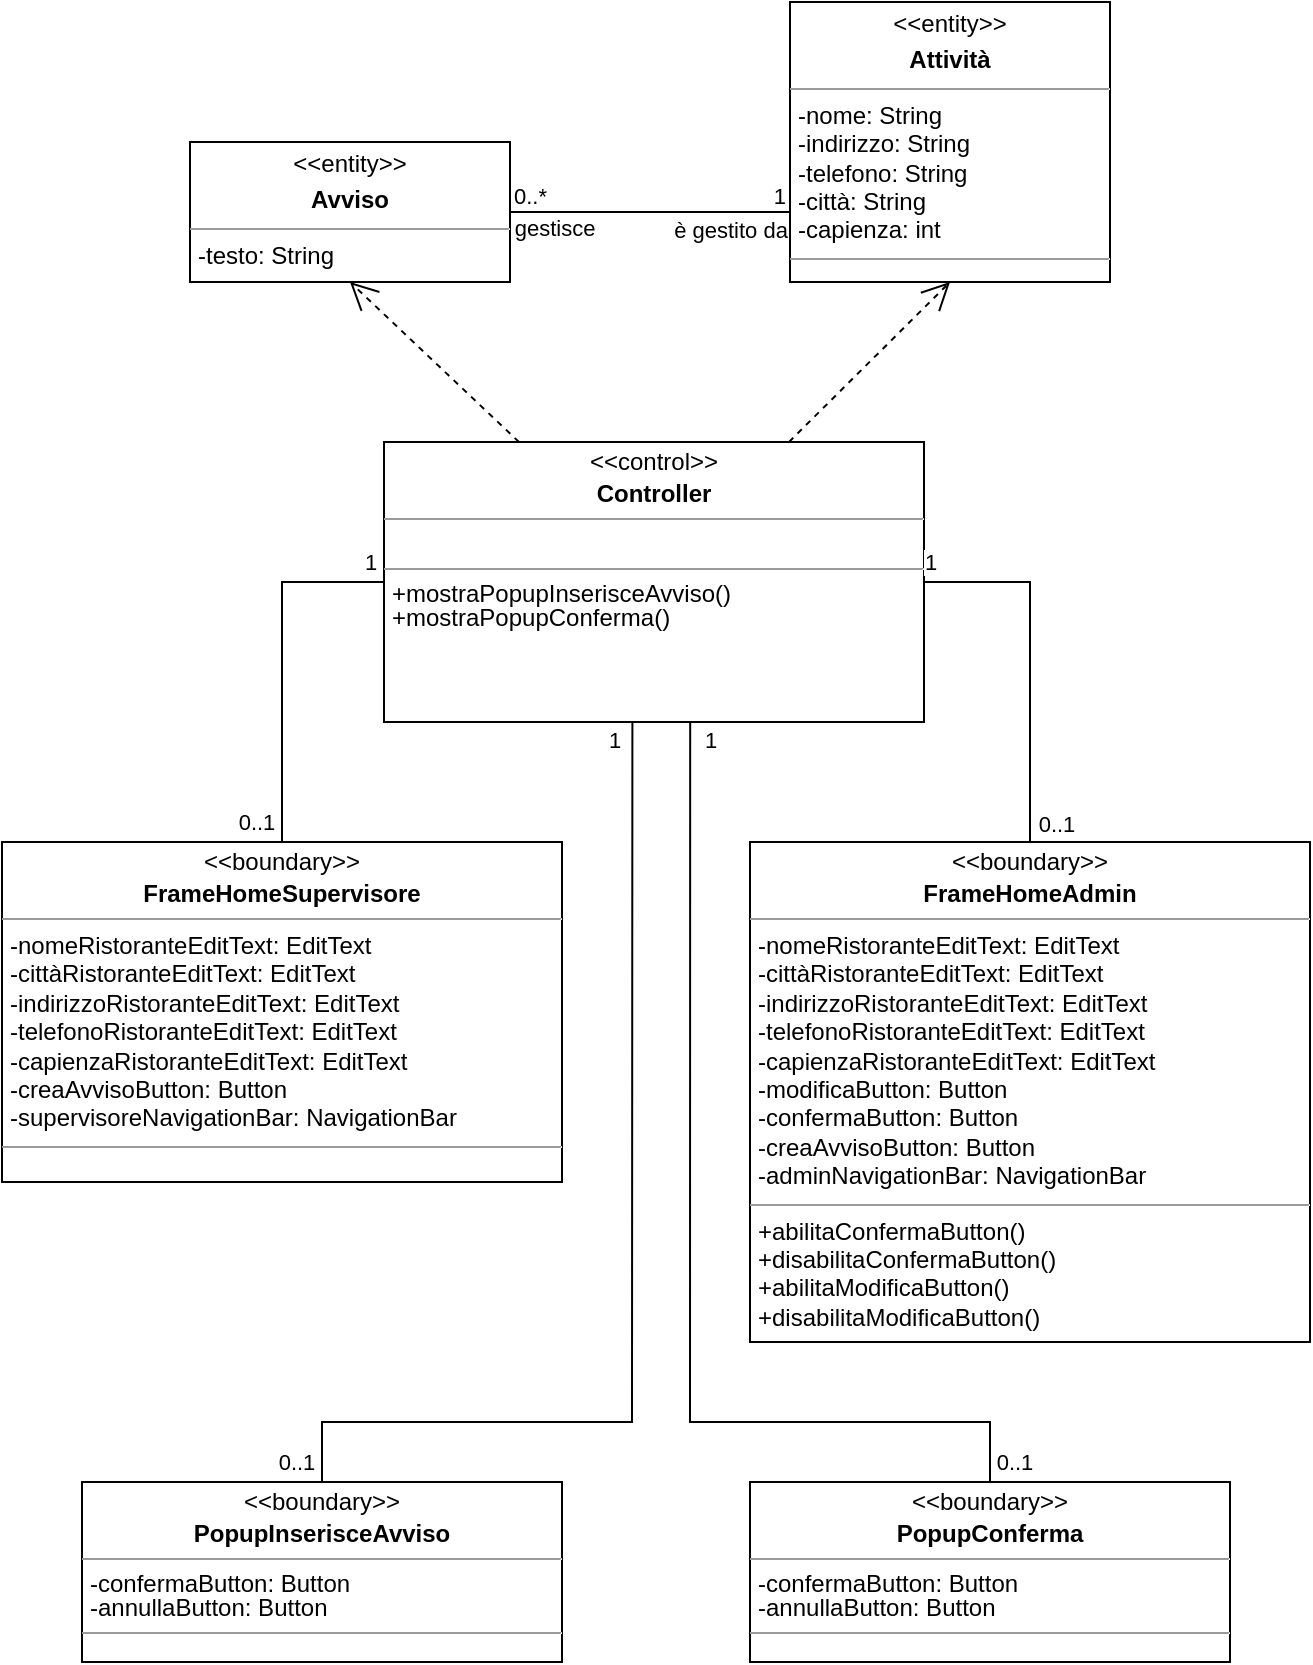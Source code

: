 <mxfile version="20.8.3" type="github">
  <diagram id="A2DiS_3SIA8T0WvpOrg7" name="Pagina-1">
    <mxGraphModel dx="1050" dy="541" grid="1" gridSize="10" guides="1" tooltips="1" connect="1" arrows="1" fold="1" page="1" pageScale="1" pageWidth="827" pageHeight="1169" math="0" shadow="0">
      <root>
        <mxCell id="0" />
        <mxCell id="1" parent="0" />
        <mxCell id="smrWkmQxFFEiix12zCdJ-4" value="&lt;p style=&quot;margin: 4px 0px 0px; text-align: center; line-height: 100%;&quot;&gt;&amp;lt;&amp;lt;boundary&amp;gt;&amp;gt;&lt;/p&gt;&lt;p style=&quot;margin: 4px 0px 0px; text-align: center; line-height: 100%;&quot;&gt;&lt;b&gt;FrameHomeAdmin&lt;/b&gt;&lt;/p&gt;&lt;hr size=&quot;1&quot;&gt;&lt;p style=&quot;border-color: var(--border-color); margin: 0px 0px 0px 4px;&quot;&gt;-nomeRistoranteEditText: EditText&lt;/p&gt;&lt;p style=&quot;border-color: var(--border-color); margin: 0px 0px 0px 4px;&quot;&gt;&lt;span style=&quot;border-color: var(--border-color); background-color: initial;&quot;&gt;-cittàRistoranteEditText: EditText&lt;/span&gt;&lt;/p&gt;&lt;p style=&quot;border-color: var(--border-color); margin: 0px 0px 0px 4px;&quot;&gt;&lt;span style=&quot;border-color: var(--border-color); background-color: initial;&quot;&gt;-indirizzoRistoranteEditText: EditText&lt;/span&gt;&lt;/p&gt;&lt;p style=&quot;border-color: var(--border-color); margin: 0px 0px 0px 4px;&quot;&gt;&lt;span style=&quot;border-color: var(--border-color); background-color: initial;&quot;&gt;-telefonoRistoranteEditText: EditText&lt;/span&gt;&lt;/p&gt;&lt;p style=&quot;border-color: var(--border-color); margin: 0px 0px 0px 4px;&quot;&gt;-capienzaRistoranteEditText: EditText&lt;/p&gt;&lt;p style=&quot;border-color: var(--border-color); margin: 0px 0px 0px 4px;&quot;&gt;-modificaButton: Button&lt;/p&gt;&lt;p style=&quot;border-color: var(--border-color); margin: 0px 0px 0px 4px;&quot;&gt;-confermaButton: Button&lt;/p&gt;&lt;p style=&quot;margin:0px;margin-left:4px;&quot;&gt;-creaAvvisoButton: Button&lt;/p&gt;&lt;p style=&quot;margin:0px;margin-left:4px;&quot;&gt;-adminNavigationBar: NavigationBar&lt;/p&gt;&lt;hr size=&quot;1&quot;&gt;&lt;p style=&quot;margin:0px;margin-left:4px;&quot;&gt;&lt;span style=&quot;background-color: initial;&quot;&gt;+abilitaConfermaButton()&lt;/span&gt;&lt;br&gt;&lt;/p&gt;&lt;p style=&quot;border-color: var(--border-color); margin: 0px 0px 0px 4px;&quot;&gt;+disabilitaConfermaButton()&lt;br style=&quot;border-color: var(--border-color);&quot;&gt;&lt;/p&gt;&lt;p style=&quot;border-color: var(--border-color); margin: 0px 0px 0px 4px;&quot;&gt;+abilitaModificaButton()&lt;/p&gt;&lt;p style=&quot;border-color: var(--border-color); margin: 0px 0px 0px 4px;&quot;&gt;+disabilitaModificaButton()&lt;/p&gt;" style="verticalAlign=top;align=left;overflow=fill;fontSize=12;fontFamily=Helvetica;html=1;spacing=2;" parent="1" vertex="1">
          <mxGeometry x="460" y="560" width="280" height="250" as="geometry" />
        </mxCell>
        <mxCell id="smrWkmQxFFEiix12zCdJ-5" value="&lt;p style=&quot;margin: 4px 0px 0px; text-align: center; line-height: 100%;&quot;&gt;&amp;lt;&amp;lt;boundary&amp;gt;&amp;gt;&lt;/p&gt;&lt;p style=&quot;margin: 4px 0px 0px; text-align: center; line-height: 100%;&quot;&gt;&lt;b&gt;PopupInserisceAvviso&lt;/b&gt;&lt;/p&gt;&lt;hr style=&quot;line-height: 100%;&quot; size=&quot;1&quot;&gt;&lt;p style=&quot;margin: 0px 0px 0px 4px; line-height: 100%;&quot;&gt;&lt;span style=&quot;background-color: initial;&quot;&gt;-confermaButton: Button&lt;/span&gt;&lt;br&gt;&lt;/p&gt;&lt;p style=&quot;margin: 0px 0px 0px 4px; line-height: 100%;&quot;&gt;-annullaButton: Button&lt;/p&gt;&lt;hr style=&quot;line-height: 100%;&quot; size=&quot;1&quot;&gt;&lt;p style=&quot;margin: 0px 0px 0px 4px; line-height: 100%;&quot;&gt;&lt;br&gt;&lt;/p&gt;" style="verticalAlign=top;align=left;overflow=fill;fontSize=12;fontFamily=Helvetica;html=1;" parent="1" vertex="1">
          <mxGeometry x="126" y="880" width="240" height="90" as="geometry" />
        </mxCell>
        <mxCell id="smrWkmQxFFEiix12zCdJ-6" value="&lt;p style=&quot;margin: 4px 0px 0px; text-align: center; line-height: 100%;&quot;&gt;&amp;lt;&amp;lt;boundary&amp;gt;&amp;gt;&lt;/p&gt;&lt;p style=&quot;margin: 4px 0px 0px; text-align: center; line-height: 100%;&quot;&gt;&lt;b&gt;PopupConferma&lt;/b&gt;&lt;/p&gt;&lt;hr style=&quot;line-height: 100%;&quot; size=&quot;1&quot;&gt;&lt;p style=&quot;margin: 0px 0px 0px 4px; line-height: 100%;&quot;&gt;&lt;span style=&quot;background-color: initial;&quot;&gt;-confermaButton: Button&lt;/span&gt;&lt;br&gt;&lt;/p&gt;&lt;p style=&quot;margin: 0px 0px 0px 4px; line-height: 100%;&quot;&gt;-annullaButton: Button&lt;/p&gt;&lt;hr style=&quot;line-height: 100%;&quot; size=&quot;1&quot;&gt;&lt;p style=&quot;margin: 0px 0px 0px 4px; line-height: 100%;&quot;&gt;&lt;br&gt;&lt;/p&gt;" style="verticalAlign=top;align=left;overflow=fill;fontSize=12;fontFamily=Helvetica;html=1;" parent="1" vertex="1">
          <mxGeometry x="460" y="880" width="240" height="90" as="geometry" />
        </mxCell>
        <mxCell id="smrWkmQxFFEiix12zCdJ-7" value="&lt;p style=&quot;margin: 4px 0px 0px; text-align: center; line-height: 100%;&quot;&gt;&amp;lt;&amp;lt;control&amp;gt;&amp;gt;&lt;/p&gt;&lt;p style=&quot;margin: 4px 0px 0px; text-align: center; line-height: 100%;&quot;&gt;&lt;b&gt;Controller&lt;/b&gt;&lt;/p&gt;&lt;hr size=&quot;1&quot;&gt;&lt;p style=&quot;margin: 0px 0px 0px 4px; line-height: 100%;&quot;&gt;&lt;br&gt;&lt;/p&gt;&lt;hr size=&quot;1&quot;&gt;&lt;p style=&quot;margin: 0px 0px 0px 4px; line-height: 100%;&quot;&gt;&lt;span style=&quot;background-color: initial;&quot;&gt;+mostraPopupInserisceAvviso()&lt;/span&gt;&lt;br&gt;&lt;/p&gt;&lt;p style=&quot;margin: 0px 0px 0px 4px; line-height: 100%;&quot;&gt;+mostraPopupConferma()&lt;/p&gt;&lt;p style=&quot;margin: 0px 0px 0px 4px; line-height: 100%;&quot;&gt;&lt;br&gt;&lt;/p&gt;" style="verticalAlign=top;align=left;overflow=fill;fontSize=12;fontFamily=Helvetica;html=1;" parent="1" vertex="1">
          <mxGeometry x="277" y="360" width="270" height="140" as="geometry" />
        </mxCell>
        <mxCell id="smrWkmQxFFEiix12zCdJ-11" value="" style="endArrow=none;html=1;rounded=0;exitX=0.5;exitY=0;exitDx=0;exitDy=0;entryX=1;entryY=0.5;entryDx=0;entryDy=0;" parent="1" source="smrWkmQxFFEiix12zCdJ-4" target="smrWkmQxFFEiix12zCdJ-7" edge="1">
          <mxGeometry width="50" height="50" relative="1" as="geometry">
            <mxPoint x="392" y="640" as="sourcePoint" />
            <mxPoint x="442" y="590" as="targetPoint" />
            <Array as="points">
              <mxPoint x="600" y="430" />
            </Array>
          </mxGeometry>
        </mxCell>
        <mxCell id="NKhzPwcLgmOPMQ6DGNoW-3" value="0..1" style="edgeLabel;html=1;align=center;verticalAlign=middle;resizable=0;points=[];labelBackgroundColor=none;" parent="smrWkmQxFFEiix12zCdJ-11" vertex="1" connectable="0">
          <mxGeometry x="-0.18" y="-2" relative="1" as="geometry">
            <mxPoint x="11" y="66" as="offset" />
          </mxGeometry>
        </mxCell>
        <mxCell id="NKhzPwcLgmOPMQ6DGNoW-4" value="1" style="edgeLabel;html=1;align=center;verticalAlign=middle;resizable=0;points=[];" parent="smrWkmQxFFEiix12zCdJ-11" vertex="1" connectable="0">
          <mxGeometry x="0.213" y="1" relative="1" as="geometry">
            <mxPoint x="-49" y="-29" as="offset" />
          </mxGeometry>
        </mxCell>
        <mxCell id="Qny5rL5tvqpMr087GdY6-6" value="&lt;p style=&quot;margin: 4px 0px 0px; text-align: center; line-height: 100%;&quot;&gt;&amp;lt;&amp;lt;boundary&amp;gt;&amp;gt;&lt;/p&gt;&lt;p style=&quot;margin: 4px 0px 0px; text-align: center; line-height: 100%;&quot;&gt;&lt;b&gt;FrameHomeSupervisore&lt;/b&gt;&lt;/p&gt;&lt;hr size=&quot;1&quot;&gt;&lt;p style=&quot;border-color: var(--border-color); margin: 0px 0px 0px 4px;&quot;&gt;-nomeRistoranteEditText: EditText&lt;/p&gt;&lt;p style=&quot;border-color: var(--border-color); margin: 0px 0px 0px 4px;&quot;&gt;&lt;span style=&quot;border-color: var(--border-color); background-color: initial;&quot;&gt;-cittàRistoranteEditText: EditText&lt;/span&gt;&lt;/p&gt;&lt;p style=&quot;border-color: var(--border-color); margin: 0px 0px 0px 4px;&quot;&gt;&lt;span style=&quot;border-color: var(--border-color); background-color: initial;&quot;&gt;-indirizzoRistoranteEditText: EditText&lt;/span&gt;&lt;/p&gt;&lt;p style=&quot;border-color: var(--border-color); margin: 0px 0px 0px 4px;&quot;&gt;&lt;span style=&quot;border-color: var(--border-color); background-color: initial;&quot;&gt;-telefonoRistoranteEditText: EditText&lt;/span&gt;&lt;/p&gt;&lt;p style=&quot;border-color: var(--border-color); margin: 0px 0px 0px 4px;&quot;&gt;-capienzaRistoranteEditText: EditText&lt;/p&gt;&lt;p style=&quot;margin:0px;margin-left:4px;&quot;&gt;-creaAvvisoButton: Button&lt;/p&gt;&lt;p style=&quot;margin:0px;margin-left:4px;&quot;&gt;-supervisoreNavigationBar: NavigationBar&lt;/p&gt;&lt;hr size=&quot;1&quot;&gt;&lt;p style=&quot;margin:0px;margin-left:4px;&quot;&gt;&lt;br&gt;&lt;/p&gt;" style="verticalAlign=top;align=left;overflow=fill;fontSize=12;fontFamily=Helvetica;html=1;spacing=2;" parent="1" vertex="1">
          <mxGeometry x="86" y="560" width="280" height="170" as="geometry" />
        </mxCell>
        <mxCell id="Qny5rL5tvqpMr087GdY6-7" value="" style="endArrow=none;html=1;rounded=0;entryX=0;entryY=0.5;entryDx=0;entryDy=0;exitX=0.5;exitY=0;exitDx=0;exitDy=0;" parent="1" source="Qny5rL5tvqpMr087GdY6-6" target="smrWkmQxFFEiix12zCdJ-7" edge="1">
          <mxGeometry width="50" height="50" relative="1" as="geometry">
            <mxPoint x="210" y="570" as="sourcePoint" />
            <mxPoint x="260" y="520" as="targetPoint" />
            <Array as="points">
              <mxPoint x="226" y="430" />
            </Array>
          </mxGeometry>
        </mxCell>
        <mxCell id="NKhzPwcLgmOPMQ6DGNoW-1" value="0..1" style="edgeLabel;html=1;align=center;verticalAlign=middle;resizable=0;points=[];" parent="Qny5rL5tvqpMr087GdY6-7" vertex="1" connectable="0">
          <mxGeometry x="0.249" y="-1" relative="1" as="geometry">
            <mxPoint x="-14" y="103" as="offset" />
          </mxGeometry>
        </mxCell>
        <mxCell id="NKhzPwcLgmOPMQ6DGNoW-2" value="1" style="edgeLabel;html=1;align=center;verticalAlign=middle;resizable=0;points=[];" parent="Qny5rL5tvqpMr087GdY6-7" vertex="1" connectable="0">
          <mxGeometry x="0.094" relative="1" as="geometry">
            <mxPoint x="44" y="-41" as="offset" />
          </mxGeometry>
        </mxCell>
        <mxCell id="Qny5rL5tvqpMr087GdY6-8" value="" style="endArrow=none;html=1;rounded=0;entryX=0.46;entryY=1.001;entryDx=0;entryDy=0;entryPerimeter=0;exitX=0.5;exitY=0;exitDx=0;exitDy=0;" parent="1" source="smrWkmQxFFEiix12zCdJ-5" target="smrWkmQxFFEiix12zCdJ-7" edge="1">
          <mxGeometry width="50" height="50" relative="1" as="geometry">
            <mxPoint x="340" y="940" as="sourcePoint" />
            <mxPoint x="400" y="530" as="targetPoint" />
            <Array as="points">
              <mxPoint x="246" y="850" />
              <mxPoint x="320" y="850" />
              <mxPoint x="401" y="850" />
            </Array>
          </mxGeometry>
        </mxCell>
        <mxCell id="NKhzPwcLgmOPMQ6DGNoW-5" value="0..1" style="edgeLabel;html=1;align=center;verticalAlign=middle;resizable=0;points=[];" parent="Qny5rL5tvqpMr087GdY6-8" vertex="1" connectable="0">
          <mxGeometry x="-0.668" y="-3" relative="1" as="geometry">
            <mxPoint x="-72" y="17" as="offset" />
          </mxGeometry>
        </mxCell>
        <mxCell id="wJi2r0mVZbt1lWoIPHWX-9" value="1" style="edgeLabel;html=1;align=center;verticalAlign=middle;resizable=0;points=[];labelBackgroundColor=none;" vertex="1" connectable="0" parent="Qny5rL5tvqpMr087GdY6-8">
          <mxGeometry x="0.906" y="-1" relative="1" as="geometry">
            <mxPoint x="-10" y="-17" as="offset" />
          </mxGeometry>
        </mxCell>
        <mxCell id="Qny5rL5tvqpMr087GdY6-9" value="" style="endArrow=none;html=1;rounded=0;entryX=0.567;entryY=1;entryDx=0;entryDy=0;entryPerimeter=0;exitX=0.5;exitY=0;exitDx=0;exitDy=0;" parent="1" source="smrWkmQxFFEiix12zCdJ-6" target="smrWkmQxFFEiix12zCdJ-7" edge="1">
          <mxGeometry width="50" height="50" relative="1" as="geometry">
            <mxPoint x="390" y="910" as="sourcePoint" />
            <mxPoint x="440" y="520" as="targetPoint" />
            <Array as="points">
              <mxPoint x="580" y="850" />
              <mxPoint x="520" y="850" />
              <mxPoint x="430" y="850" />
            </Array>
          </mxGeometry>
        </mxCell>
        <mxCell id="NKhzPwcLgmOPMQ6DGNoW-6" value="0..1" style="edgeLabel;html=1;align=center;verticalAlign=middle;resizable=0;points=[];" parent="Qny5rL5tvqpMr087GdY6-9" vertex="1" connectable="0">
          <mxGeometry x="-0.614" y="-1" relative="1" as="geometry">
            <mxPoint x="84" y="21" as="offset" />
          </mxGeometry>
        </mxCell>
        <mxCell id="wJi2r0mVZbt1lWoIPHWX-8" value="1" style="edgeLabel;html=1;align=center;verticalAlign=middle;resizable=0;points=[];labelBackgroundColor=none;" vertex="1" connectable="0" parent="Qny5rL5tvqpMr087GdY6-9">
          <mxGeometry x="0.954" y="-2" relative="1" as="geometry">
            <mxPoint x="8" y="-3" as="offset" />
          </mxGeometry>
        </mxCell>
        <mxCell id="NKhzPwcLgmOPMQ6DGNoW-7" value="&lt;p style=&quot;margin:0px;margin-top:4px;text-align:center;&quot;&gt;&amp;lt;&amp;lt;entity&amp;gt;&amp;gt;&lt;/p&gt;&lt;p style=&quot;margin:0px;margin-top:4px;text-align:center;&quot;&gt;&lt;b&gt;Avviso&lt;/b&gt;&lt;/p&gt;&lt;hr size=&quot;1&quot;&gt;&lt;p style=&quot;margin:0px;margin-left:4px;&quot;&gt;-testo: String&lt;/p&gt;&lt;hr size=&quot;1&quot;&gt;&lt;p style=&quot;margin:0px;margin-left:4px;&quot;&gt;&lt;br&gt;&lt;/p&gt;" style="verticalAlign=top;align=left;overflow=fill;fontSize=12;fontFamily=Helvetica;html=1;" parent="1" vertex="1">
          <mxGeometry x="180" y="210" width="160" height="70" as="geometry" />
        </mxCell>
        <mxCell id="NKhzPwcLgmOPMQ6DGNoW-8" value="" style="endArrow=open;endSize=12;dashed=1;html=1;rounded=0;entryX=0.5;entryY=1;entryDx=0;entryDy=0;exitX=0.25;exitY=0;exitDx=0;exitDy=0;" parent="1" source="smrWkmQxFFEiix12zCdJ-7" target="NKhzPwcLgmOPMQ6DGNoW-7" edge="1">
          <mxGeometry width="160" relative="1" as="geometry">
            <mxPoint x="360" y="300" as="sourcePoint" />
            <mxPoint x="520" y="300" as="targetPoint" />
          </mxGeometry>
        </mxCell>
        <mxCell id="wJi2r0mVZbt1lWoIPHWX-1" value="&lt;p style=&quot;margin:0px;margin-top:4px;text-align:center;&quot;&gt;&amp;lt;&amp;lt;entity&amp;gt;&amp;gt;&lt;/p&gt;&lt;p style=&quot;margin:0px;margin-top:4px;text-align:center;&quot;&gt;&lt;b&gt;Attività&lt;/b&gt;&lt;/p&gt;&lt;hr size=&quot;1&quot;&gt;&lt;p style=&quot;margin:0px;margin-left:4px;&quot;&gt;-nome: String&lt;/p&gt;&lt;p style=&quot;margin:0px;margin-left:4px;&quot;&gt;-indirizzo: String&lt;/p&gt;&lt;p style=&quot;margin:0px;margin-left:4px;&quot;&gt;-telefono: String&lt;/p&gt;&lt;p style=&quot;margin:0px;margin-left:4px;&quot;&gt;-città: String&lt;/p&gt;&lt;p style=&quot;margin:0px;margin-left:4px;&quot;&gt;-capienza: int&lt;/p&gt;&lt;hr size=&quot;1&quot;&gt;&lt;p style=&quot;margin:0px;margin-left:4px;&quot;&gt;&lt;br&gt;&lt;/p&gt;" style="verticalAlign=top;align=left;overflow=fill;fontSize=12;fontFamily=Helvetica;html=1;labelBackgroundColor=none;" vertex="1" parent="1">
          <mxGeometry x="480" y="140" width="160" height="140" as="geometry" />
        </mxCell>
        <mxCell id="wJi2r0mVZbt1lWoIPHWX-2" value="" style="endArrow=open;endSize=12;dashed=1;html=1;rounded=0;entryX=0.5;entryY=1;entryDx=0;entryDy=0;exitX=0.75;exitY=0;exitDx=0;exitDy=0;" edge="1" parent="1" source="smrWkmQxFFEiix12zCdJ-7" target="wJi2r0mVZbt1lWoIPHWX-1">
          <mxGeometry width="160" relative="1" as="geometry">
            <mxPoint x="660" y="320" as="sourcePoint" />
            <mxPoint x="585.5" y="240" as="targetPoint" />
          </mxGeometry>
        </mxCell>
        <mxCell id="wJi2r0mVZbt1lWoIPHWX-3" value="" style="endArrow=none;html=1;edgeStyle=orthogonalEdgeStyle;rounded=0;exitX=1;exitY=0.5;exitDx=0;exitDy=0;entryX=0;entryY=0.75;entryDx=0;entryDy=0;" edge="1" parent="1" source="NKhzPwcLgmOPMQ6DGNoW-7" target="wJi2r0mVZbt1lWoIPHWX-1">
          <mxGeometry relative="1" as="geometry">
            <mxPoint x="330" y="280" as="sourcePoint" />
            <mxPoint x="490" y="280" as="targetPoint" />
          </mxGeometry>
        </mxCell>
        <mxCell id="wJi2r0mVZbt1lWoIPHWX-4" value="0..*" style="edgeLabel;resizable=0;html=1;align=left;verticalAlign=bottom;labelBackgroundColor=none;" connectable="0" vertex="1" parent="wJi2r0mVZbt1lWoIPHWX-3">
          <mxGeometry x="-1" relative="1" as="geometry" />
        </mxCell>
        <mxCell id="wJi2r0mVZbt1lWoIPHWX-5" value="1" style="edgeLabel;resizable=0;html=1;align=right;verticalAlign=bottom;labelBackgroundColor=none;" connectable="0" vertex="1" parent="wJi2r0mVZbt1lWoIPHWX-3">
          <mxGeometry x="1" relative="1" as="geometry">
            <mxPoint x="-2" as="offset" />
          </mxGeometry>
        </mxCell>
        <mxCell id="wJi2r0mVZbt1lWoIPHWX-6" value="gestisce" style="edgeLabel;html=1;align=center;verticalAlign=middle;resizable=0;points=[];labelBackgroundColor=none;" vertex="1" connectable="0" parent="wJi2r0mVZbt1lWoIPHWX-3">
          <mxGeometry x="-0.192" y="-1" relative="1" as="geometry">
            <mxPoint x="-35" y="7" as="offset" />
          </mxGeometry>
        </mxCell>
        <mxCell id="wJi2r0mVZbt1lWoIPHWX-7" value="è gestito da" style="edgeLabel;html=1;align=center;verticalAlign=middle;resizable=0;points=[];labelBackgroundColor=none;" vertex="1" connectable="0" parent="wJi2r0mVZbt1lWoIPHWX-3">
          <mxGeometry x="0.263" y="-2" relative="1" as="geometry">
            <mxPoint x="21" y="7" as="offset" />
          </mxGeometry>
        </mxCell>
      </root>
    </mxGraphModel>
  </diagram>
</mxfile>
